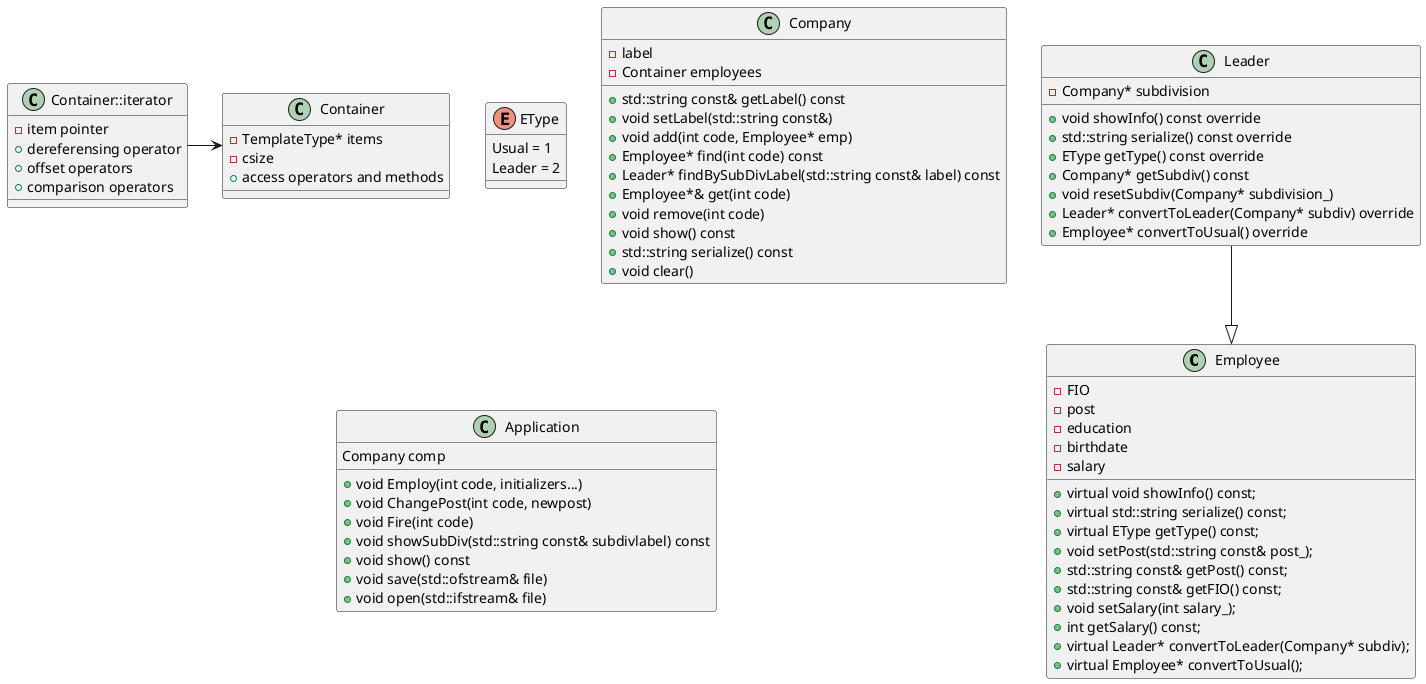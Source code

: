 @startuml Company
class Employee {
  -FIO
  -post
  -education
  -birthdate
  -salary

  +virtual void showInfo() const;
  +virtual std::string serialize() const;
  +virtual EType getType() const;
  +void setPost(std::string const& post_);
  +std::string const& getPost() const;
  +std::string const& getFIO() const;
  +void setSalary(int salary_);
  +int getSalary() const;
  +virtual Leader* convertToLeader(Company* subdiv);
  +virtual Employee* convertToUsual();
}

enum EType {
  Usual = 1
  Leader = 2
}

class Leader {
  -Company* subdivision
  +void showInfo() const override
  +std::string serialize() const override
  +EType getType() const override
  +Company* getSubdiv() const
  +void resetSubdiv(Company* subdivision_)
  +Leader* convertToLeader(Company* subdiv) override
  +Employee* convertToUsual() override
}

Leader --|> Employee

class Company {
  -label
  -Container employees
  +std::string const& getLabel() const
  +void setLabel(std::string const&)
  +void add(int code, Employee* emp)
  +Employee* find(int code) const
  +Leader* findBySubDivLabel(std::string const& label) const
  +Employee*& get(int code)
  +void remove(int code)
  +void show() const
  +std::string serialize() const
  +void clear()
}

class Container {
  -TemplateType* items
  -csize
  +access operators and methods
}

class Container::iterator {
  -item pointer
  +dereferensing operator
  +offset operators
  +comparison operators
}

class Application {
  Company comp
  +void Employ(int code, initializers...)
  +void ChangePost(int code, newpost)
  +void Fire(int code)
  +void showSubDiv(std::string const& subdivlabel) const
  +void show() const
  +void save(std::ofstream& file)
  +void open(std::ifstream& file)
}

Container::iterator -> Container

@endeml